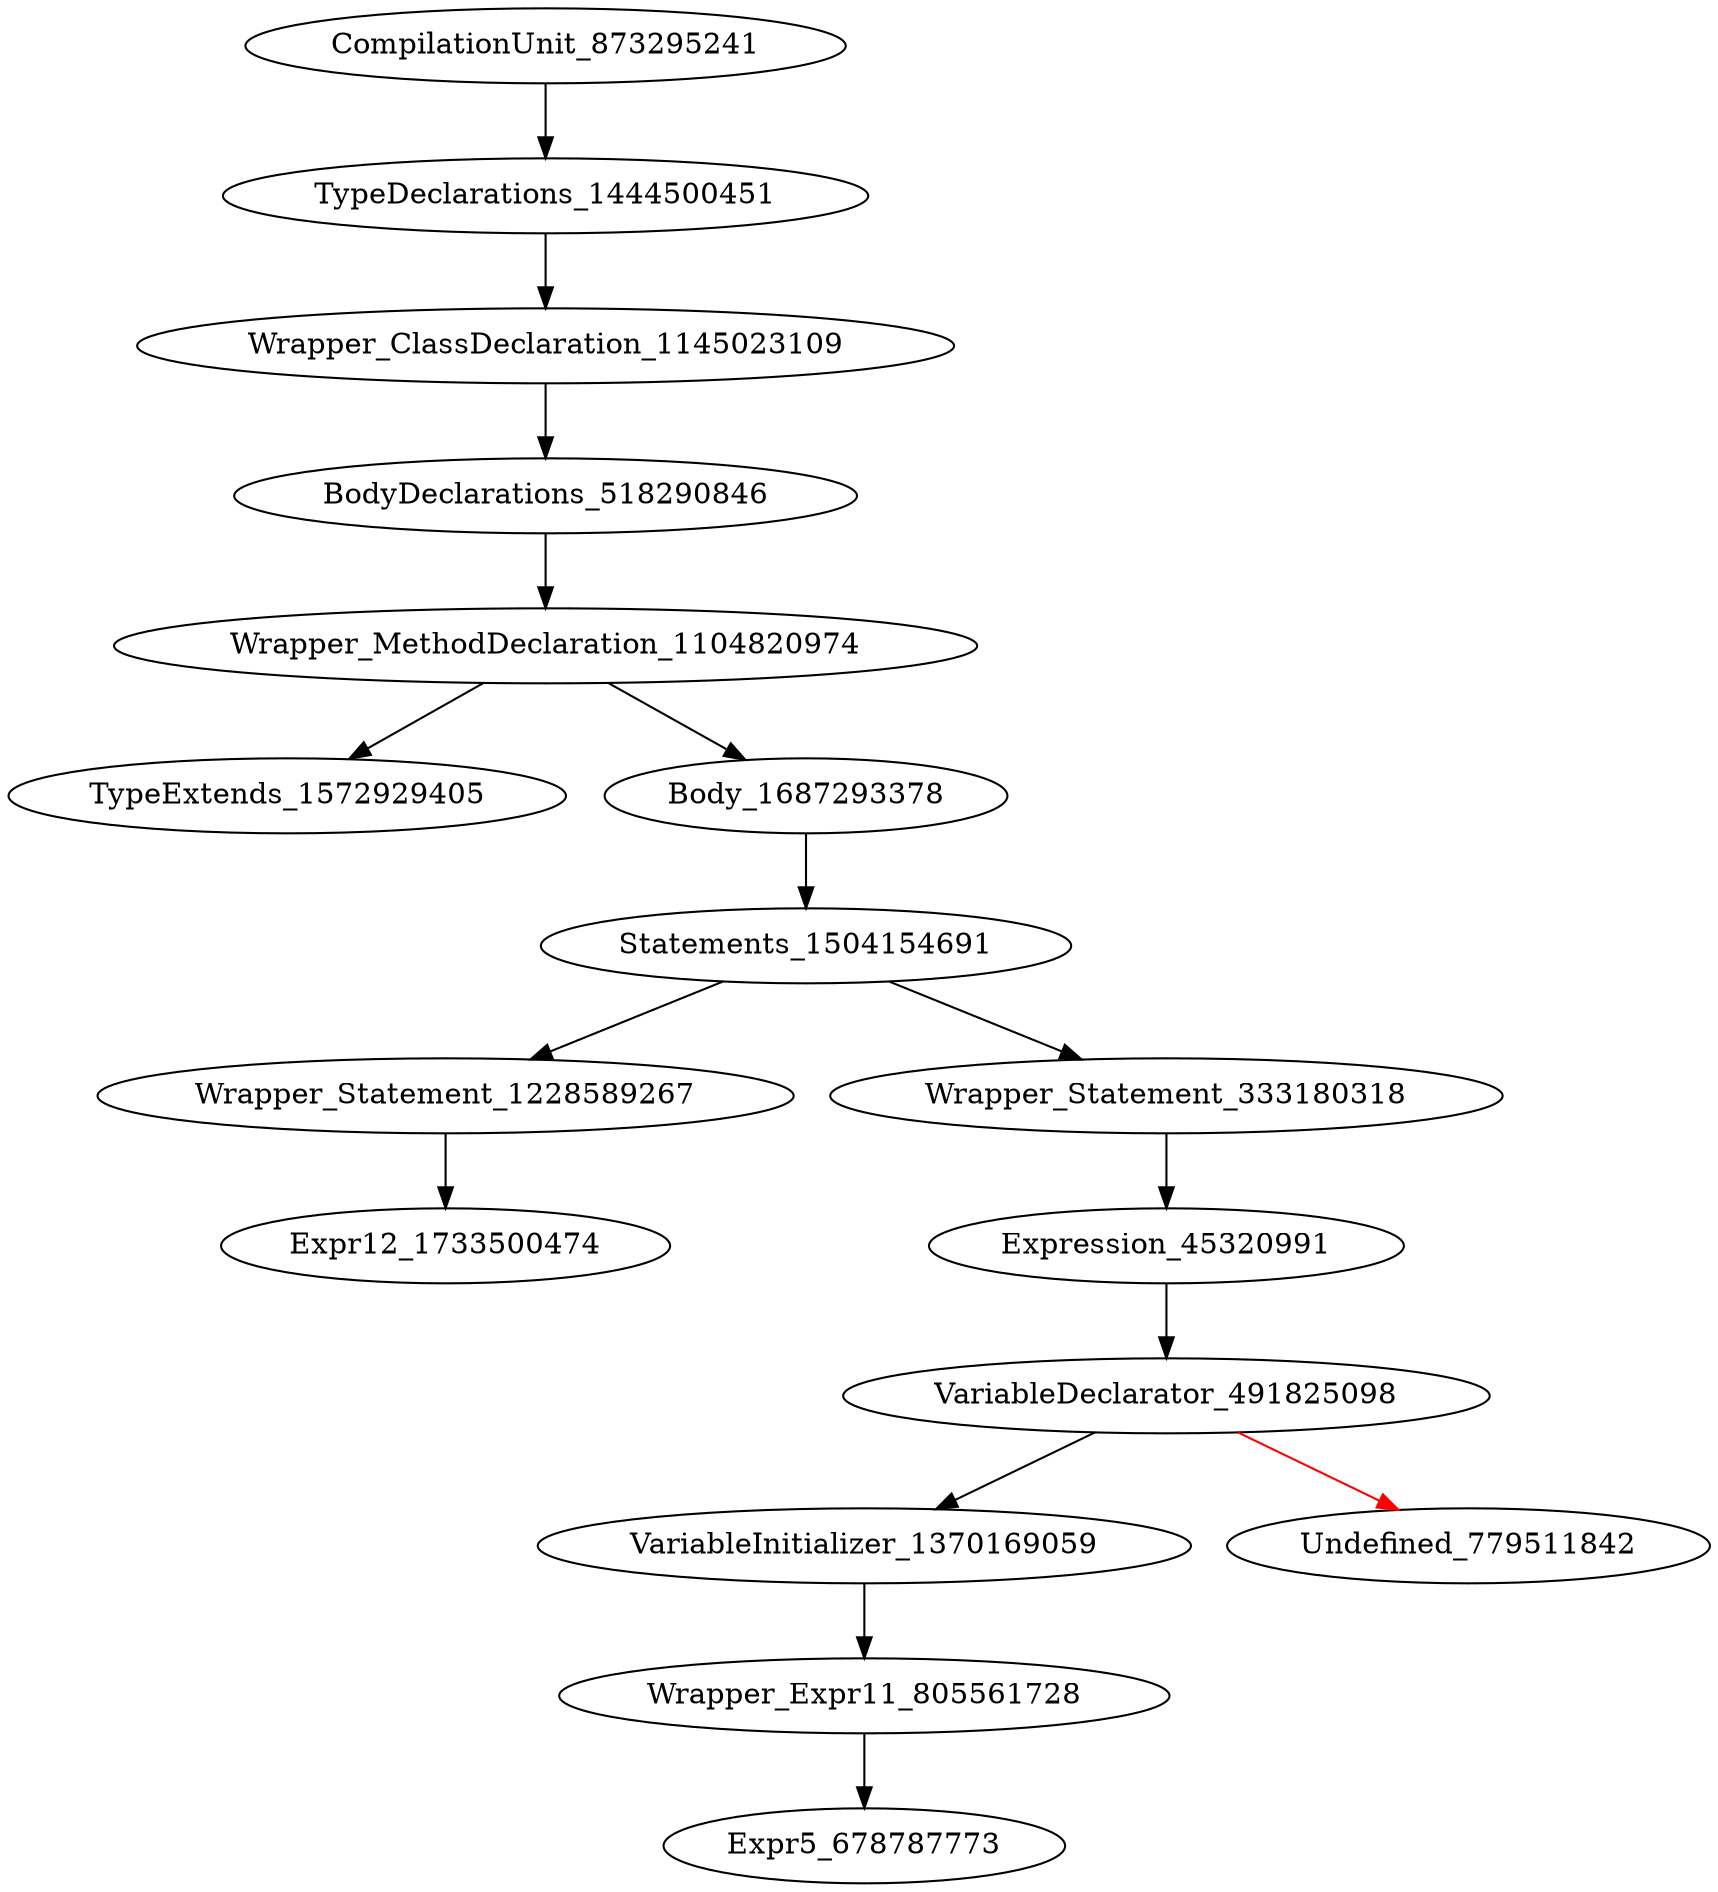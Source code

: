 digraph {
CompilationUnit_873295241 -> TypeDeclarations_1444500451
TypeDeclarations_1444500451 -> Wrapper_ClassDeclaration_1145023109
Wrapper_ClassDeclaration_1145023109 -> BodyDeclarations_518290846
BodyDeclarations_518290846 -> Wrapper_MethodDeclaration_1104820974
Wrapper_MethodDeclaration_1104820974 -> TypeExtends_1572929405
Wrapper_MethodDeclaration_1104820974 -> Body_1687293378
Body_1687293378 -> Statements_1504154691
Statements_1504154691 -> Wrapper_Statement_1228589267
Statements_1504154691 -> Wrapper_Statement_333180318
Wrapper_Statement_1228589267 -> Expr12_1733500474
Wrapper_Statement_333180318 -> Expression_45320991
Expression_45320991 -> VariableDeclarator_491825098
VariableDeclarator_491825098 -> VariableInitializer_1370169059
VariableDeclarator_491825098 -> Undefined_779511842 [color = red] 
VariableInitializer_1370169059 -> Wrapper_Expr11_805561728
Wrapper_Expr11_805561728 -> Expr5_678787773
}